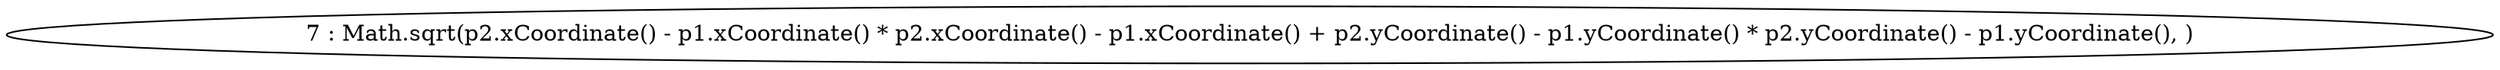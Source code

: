 digraph G {
"7 : Math.sqrt(p2.xCoordinate() - p1.xCoordinate() * p2.xCoordinate() - p1.xCoordinate() + p2.yCoordinate() - p1.yCoordinate() * p2.yCoordinate() - p1.yCoordinate(), )"
}